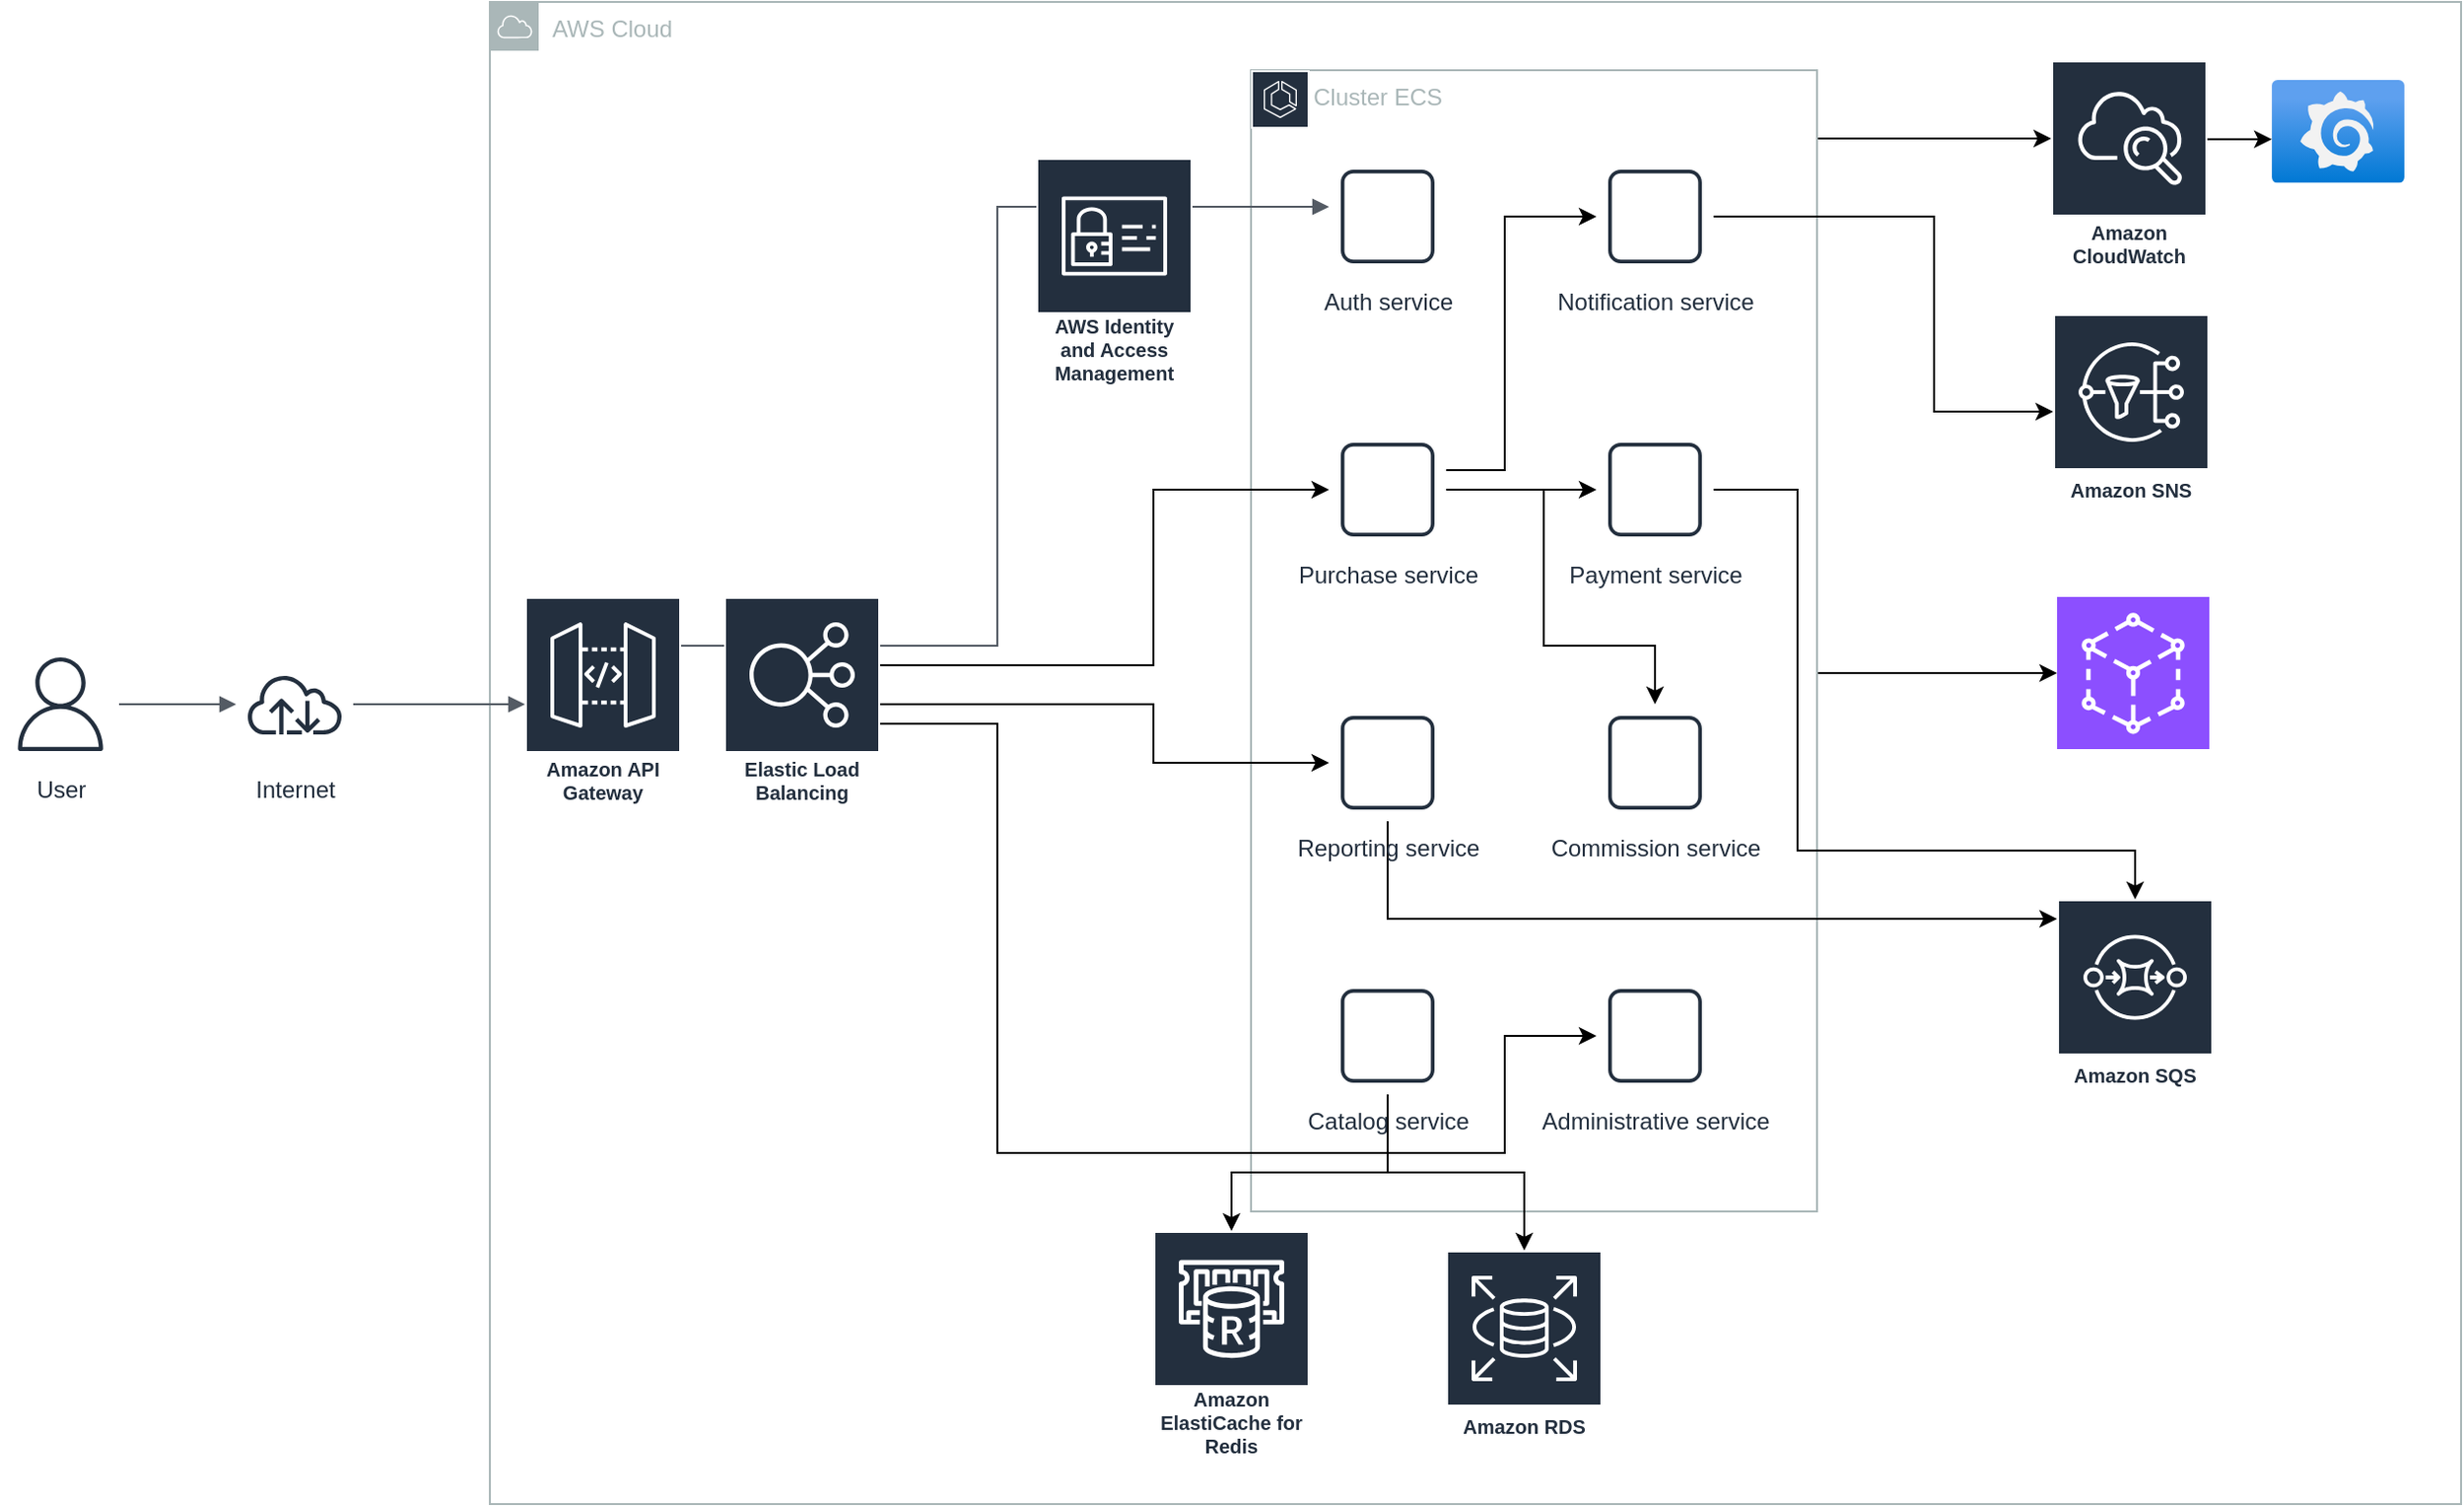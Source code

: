 <mxfile version="27.1.0">
  <diagram name="Vista Física AWS" id="vc_aSVKyxAFfvdqOPNvV">
    <mxGraphModel dx="864" dy="476" grid="1" gridSize="10" guides="1" tooltips="1" connect="1" arrows="1" fold="1" page="1" pageScale="1" pageWidth="827" pageHeight="1169" math="0" shadow="0">
      <root>
        <mxCell id="0" />
        <mxCell id="1" parent="0" />
        <mxCell id="oAxCQ654VfBFCkgefCG7-1" value="AWS Cloud" style="sketch=0;outlineConnect=0;gradientColor=none;html=1;whiteSpace=wrap;fontSize=12;fontStyle=0;shape=mxgraph.aws4.group;grIcon=mxgraph.aws4.group_aws_cloud;strokeColor=#AAB7B8;fillColor=none;verticalAlign=top;align=left;spacingLeft=30;fontColor=#AAB7B8;dashed=0;" vertex="1" parent="1">
          <mxGeometry x="260" y="480" width="1010" height="770" as="geometry" />
        </mxCell>
        <mxCell id="oAxCQ654VfBFCkgefCG7-2" value="Amazon API Gateway" style="sketch=0;outlineConnect=0;fontColor=#232F3E;gradientColor=none;strokeColor=#ffffff;fillColor=#232F3E;dashed=0;verticalLabelPosition=middle;verticalAlign=bottom;align=center;html=1;whiteSpace=wrap;fontSize=10;fontStyle=1;spacing=3;shape=mxgraph.aws4.productIcon;prIcon=mxgraph.aws4.api_gateway;" vertex="1" parent="1">
          <mxGeometry x="278" y="785" width="80" height="110" as="geometry" />
        </mxCell>
        <mxCell id="oAxCQ654VfBFCkgefCG7-3" value="Internet" style="sketch=0;outlineConnect=0;fontColor=#232F3E;gradientColor=none;strokeColor=#232F3E;fillColor=#ffffff;dashed=0;verticalLabelPosition=bottom;verticalAlign=top;align=center;html=1;fontSize=12;fontStyle=0;aspect=fixed;shape=mxgraph.aws4.resourceIcon;resIcon=mxgraph.aws4.internet;" vertex="1" parent="1">
          <mxGeometry x="130" y="810" width="60" height="60" as="geometry" />
        </mxCell>
        <mxCell id="oAxCQ654VfBFCkgefCG7-4" value="User" style="sketch=0;outlineConnect=0;fontColor=#232F3E;gradientColor=none;strokeColor=#232F3E;fillColor=#ffffff;dashed=0;verticalLabelPosition=bottom;verticalAlign=top;align=center;html=1;fontSize=12;fontStyle=0;aspect=fixed;shape=mxgraph.aws4.resourceIcon;resIcon=mxgraph.aws4.user;" vertex="1" parent="1">
          <mxGeometry x="10" y="810" width="60" height="60" as="geometry" />
        </mxCell>
        <mxCell id="oAxCQ654VfBFCkgefCG7-42" style="edgeStyle=orthogonalEdgeStyle;rounded=0;orthogonalLoop=1;jettySize=auto;html=1;" edge="1" parent="1" source="oAxCQ654VfBFCkgefCG7-5" target="oAxCQ654VfBFCkgefCG7-39">
          <mxGeometry relative="1" as="geometry">
            <Array as="points">
              <mxPoint x="1010" y="550" />
              <mxPoint x="1010" y="550" />
            </Array>
          </mxGeometry>
        </mxCell>
        <mxCell id="oAxCQ654VfBFCkgefCG7-76" style="edgeStyle=orthogonalEdgeStyle;rounded=0;orthogonalLoop=1;jettySize=auto;html=1;" edge="1" parent="1" source="oAxCQ654VfBFCkgefCG7-5" target="oAxCQ654VfBFCkgefCG7-35">
          <mxGeometry relative="1" as="geometry">
            <Array as="points">
              <mxPoint x="970" y="824" />
              <mxPoint x="970" y="824" />
            </Array>
          </mxGeometry>
        </mxCell>
        <mxCell id="oAxCQ654VfBFCkgefCG7-5" value="Cluster ECS" style="sketch=0;outlineConnect=0;gradientColor=none;html=1;whiteSpace=wrap;fontSize=12;fontStyle=0;shape=mxgraph.aws4.group;grIcon=mxgraph.aws4.group_aws_cloud;strokeColor=#AAB7B8;fillColor=none;verticalAlign=top;align=left;spacingLeft=30;fontColor=#AAB7B8;dashed=0;" vertex="1" parent="1">
          <mxGeometry x="650" y="515" width="290" height="585" as="geometry" />
        </mxCell>
        <mxCell id="oAxCQ654VfBFCkgefCG7-6" value="" style="sketch=0;outlineConnect=0;fontColor=#232F3E;gradientColor=none;strokeColor=#ffffff;fillColor=#232F3E;dashed=0;verticalLabelPosition=middle;verticalAlign=bottom;align=center;html=1;whiteSpace=wrap;fontSize=10;fontStyle=1;spacing=3;shape=mxgraph.aws4.productIcon;prIcon=mxgraph.aws4.ecs;" vertex="1" parent="1">
          <mxGeometry x="650" y="515" width="30" height="30" as="geometry" />
        </mxCell>
        <mxCell id="oAxCQ654VfBFCkgefCG7-7" value="Auth service" style="sketch=0;outlineConnect=0;fontColor=#232F3E;gradientColor=none;strokeColor=#232F3E;fillColor=#ffffff;dashed=0;verticalLabelPosition=bottom;verticalAlign=top;align=center;html=1;fontSize=12;fontStyle=0;aspect=fixed;shape=mxgraph.aws4.resourceIcon;resIcon=mxgraph.aws4.instance;" vertex="1" parent="1">
          <mxGeometry x="690" y="560" width="60" height="60" as="geometry" />
        </mxCell>
        <mxCell id="oAxCQ654VfBFCkgefCG7-13" value="Amazon RDS" style="sketch=0;outlineConnect=0;fontColor=#232F3E;gradientColor=none;strokeColor=#ffffff;fillColor=#232F3E;dashed=0;verticalLabelPosition=middle;verticalAlign=bottom;align=center;html=1;whiteSpace=wrap;fontSize=10;fontStyle=1;spacing=3;shape=mxgraph.aws4.productIcon;prIcon=mxgraph.aws4.rds;" vertex="1" parent="1">
          <mxGeometry x="750" y="1120" width="80" height="100" as="geometry" />
        </mxCell>
        <mxCell id="oAxCQ654VfBFCkgefCG7-14" value="Amazon SQS" style="sketch=0;outlineConnect=0;fontColor=#232F3E;gradientColor=none;strokeColor=#ffffff;fillColor=#232F3E;dashed=0;verticalLabelPosition=middle;verticalAlign=bottom;align=center;html=1;whiteSpace=wrap;fontSize=10;fontStyle=1;spacing=3;shape=mxgraph.aws4.productIcon;prIcon=mxgraph.aws4.sqs;" vertex="1" parent="1">
          <mxGeometry x="1063" y="940" width="80" height="100" as="geometry" />
        </mxCell>
        <mxCell id="oAxCQ654VfBFCkgefCG7-16" value="Amazon SNS" style="sketch=0;outlineConnect=0;fontColor=#232F3E;gradientColor=none;strokeColor=#ffffff;fillColor=#232F3E;dashed=0;verticalLabelPosition=middle;verticalAlign=bottom;align=center;html=1;whiteSpace=wrap;fontSize=10;fontStyle=1;spacing=3;shape=mxgraph.aws4.productIcon;prIcon=mxgraph.aws4.sns;" vertex="1" parent="1">
          <mxGeometry x="1061" y="640" width="80" height="100" as="geometry" />
        </mxCell>
        <mxCell id="oAxCQ654VfBFCkgefCG7-17" value="" style="edgeStyle=orthogonalEdgeStyle;html=1;endArrow=block;elbow=vertical;startArrow=none;endFill=1;strokeColor=#545B64;rounded=0;" edge="1" parent="1" source="oAxCQ654VfBFCkgefCG7-4" target="oAxCQ654VfBFCkgefCG7-3">
          <mxGeometry width="100" relative="1" as="geometry">
            <mxPoint x="160" y="965" as="sourcePoint" />
            <mxPoint x="260" y="965" as="targetPoint" />
          </mxGeometry>
        </mxCell>
        <mxCell id="oAxCQ654VfBFCkgefCG7-18" value="" style="edgeStyle=orthogonalEdgeStyle;html=1;endArrow=none;elbow=vertical;startArrow=block;startFill=1;strokeColor=#545B64;rounded=0;" edge="1" parent="1" source="oAxCQ654VfBFCkgefCG7-2" target="oAxCQ654VfBFCkgefCG7-3">
          <mxGeometry width="100" relative="1" as="geometry">
            <mxPoint x="260" y="970" as="sourcePoint" />
            <mxPoint x="360" y="970" as="targetPoint" />
          </mxGeometry>
        </mxCell>
        <mxCell id="oAxCQ654VfBFCkgefCG7-19" value="" style="edgeStyle=orthogonalEdgeStyle;html=1;endArrow=block;elbow=vertical;startArrow=none;endFill=1;strokeColor=#545B64;rounded=0;" edge="1" parent="1">
          <mxGeometry width="100" relative="1" as="geometry">
            <mxPoint x="358" y="810" as="sourcePoint" />
            <mxPoint x="690" y="585" as="targetPoint" />
            <Array as="points">
              <mxPoint x="520" y="810" />
              <mxPoint x="520" y="585" />
            </Array>
          </mxGeometry>
        </mxCell>
        <mxCell id="oAxCQ654VfBFCkgefCG7-63" style="edgeStyle=orthogonalEdgeStyle;rounded=0;orthogonalLoop=1;jettySize=auto;html=1;" edge="1" parent="1" source="oAxCQ654VfBFCkgefCG7-34" target="oAxCQ654VfBFCkgefCG7-52">
          <mxGeometry relative="1" as="geometry">
            <Array as="points">
              <mxPoint x="520" y="850" />
              <mxPoint x="520" y="1070" />
              <mxPoint x="780" y="1070" />
              <mxPoint x="780" y="1010" />
            </Array>
          </mxGeometry>
        </mxCell>
        <mxCell id="oAxCQ654VfBFCkgefCG7-69" style="edgeStyle=orthogonalEdgeStyle;rounded=0;orthogonalLoop=1;jettySize=auto;html=1;" edge="1" parent="1" source="oAxCQ654VfBFCkgefCG7-34" target="oAxCQ654VfBFCkgefCG7-47">
          <mxGeometry relative="1" as="geometry">
            <Array as="points">
              <mxPoint x="600" y="820" />
              <mxPoint x="600" y="730" />
            </Array>
          </mxGeometry>
        </mxCell>
        <mxCell id="oAxCQ654VfBFCkgefCG7-70" style="edgeStyle=orthogonalEdgeStyle;rounded=0;orthogonalLoop=1;jettySize=auto;html=1;" edge="1" parent="1" source="oAxCQ654VfBFCkgefCG7-34" target="oAxCQ654VfBFCkgefCG7-48">
          <mxGeometry relative="1" as="geometry">
            <Array as="points">
              <mxPoint x="600" y="840" />
              <mxPoint x="600" y="870" />
            </Array>
          </mxGeometry>
        </mxCell>
        <mxCell id="oAxCQ654VfBFCkgefCG7-34" value="Elastic Load Balancing" style="sketch=0;outlineConnect=0;fontColor=#232F3E;gradientColor=none;strokeColor=#ffffff;fillColor=#232F3E;dashed=0;verticalLabelPosition=middle;verticalAlign=bottom;align=center;html=1;whiteSpace=wrap;fontSize=10;fontStyle=1;spacing=3;shape=mxgraph.aws4.productIcon;prIcon=mxgraph.aws4.elastic_load_balancing;" vertex="1" parent="1">
          <mxGeometry x="380" y="785" width="80" height="110" as="geometry" />
        </mxCell>
        <mxCell id="oAxCQ654VfBFCkgefCG7-35" value="" style="sketch=0;points=[[0,0,0],[0.25,0,0],[0.5,0,0],[0.75,0,0],[1,0,0],[0,1,0],[0.25,1,0],[0.5,1,0],[0.75,1,0],[1,1,0],[0,0.25,0],[0,0.5,0],[0,0.75,0],[1,0.25,0],[1,0.5,0],[1,0.75,0]];outlineConnect=0;fontColor=#232F3E;fillColor=#8C4FFF;strokeColor=#ffffff;dashed=0;verticalLabelPosition=bottom;verticalAlign=top;align=center;html=1;fontSize=12;fontStyle=0;aspect=fixed;shape=mxgraph.aws4.resourceIcon;resIcon=mxgraph.aws4.app_mesh;" vertex="1" parent="1">
          <mxGeometry x="1063" y="785" width="78" height="78" as="geometry" />
        </mxCell>
        <mxCell id="oAxCQ654VfBFCkgefCG7-37" value="AWS Identity and Access Management" style="sketch=0;outlineConnect=0;fontColor=#232F3E;gradientColor=none;strokeColor=#ffffff;fillColor=#232F3E;dashed=0;verticalLabelPosition=middle;verticalAlign=bottom;align=center;html=1;whiteSpace=wrap;fontSize=10;fontStyle=1;spacing=3;shape=mxgraph.aws4.productIcon;prIcon=mxgraph.aws4.identity_and_access_management;" vertex="1" parent="1">
          <mxGeometry x="540" y="560" width="80" height="120" as="geometry" />
        </mxCell>
        <mxCell id="oAxCQ654VfBFCkgefCG7-39" value="Amazon CloudWatch" style="sketch=0;outlineConnect=0;fontColor=#232F3E;gradientColor=none;strokeColor=#ffffff;fillColor=#232F3E;dashed=0;verticalLabelPosition=middle;verticalAlign=bottom;align=center;html=1;whiteSpace=wrap;fontSize=10;fontStyle=1;spacing=3;shape=mxgraph.aws4.productIcon;prIcon=mxgraph.aws4.cloudwatch;" vertex="1" parent="1">
          <mxGeometry x="1060" y="510" width="80" height="110" as="geometry" />
        </mxCell>
        <mxCell id="oAxCQ654VfBFCkgefCG7-43" value="" style="image;aspect=fixed;html=1;points=[];align=center;fontSize=12;image=img/lib/azure2/other/Grafana.svg;" vertex="1" parent="1">
          <mxGeometry x="1173" y="520" width="68" height="52.8" as="geometry" />
        </mxCell>
        <mxCell id="oAxCQ654VfBFCkgefCG7-45" value="Amazon ElastiCache for Redis" style="sketch=0;outlineConnect=0;fontColor=#232F3E;gradientColor=none;strokeColor=#ffffff;fillColor=#232F3E;dashed=0;verticalLabelPosition=middle;verticalAlign=bottom;align=center;html=1;whiteSpace=wrap;fontSize=10;fontStyle=1;spacing=3;shape=mxgraph.aws4.productIcon;prIcon=mxgraph.aws4.elasticache_for_redis;" vertex="1" parent="1">
          <mxGeometry x="600" y="1110" width="80" height="120" as="geometry" />
        </mxCell>
        <mxCell id="oAxCQ654VfBFCkgefCG7-73" style="edgeStyle=orthogonalEdgeStyle;rounded=0;orthogonalLoop=1;jettySize=auto;html=1;" edge="1" parent="1" source="oAxCQ654VfBFCkgefCG7-46" target="oAxCQ654VfBFCkgefCG7-13">
          <mxGeometry relative="1" as="geometry" />
        </mxCell>
        <mxCell id="oAxCQ654VfBFCkgefCG7-74" style="edgeStyle=orthogonalEdgeStyle;rounded=0;orthogonalLoop=1;jettySize=auto;html=1;" edge="1" parent="1" source="oAxCQ654VfBFCkgefCG7-46" target="oAxCQ654VfBFCkgefCG7-45">
          <mxGeometry relative="1" as="geometry">
            <Array as="points">
              <mxPoint x="720" y="1080" />
              <mxPoint x="640" y="1080" />
            </Array>
          </mxGeometry>
        </mxCell>
        <mxCell id="oAxCQ654VfBFCkgefCG7-46" value="Catalog service" style="sketch=0;outlineConnect=0;fontColor=#232F3E;gradientColor=none;strokeColor=#232F3E;fillColor=#ffffff;dashed=0;verticalLabelPosition=bottom;verticalAlign=top;align=center;html=1;fontSize=12;fontStyle=0;aspect=fixed;shape=mxgraph.aws4.resourceIcon;resIcon=mxgraph.aws4.instance;" vertex="1" parent="1">
          <mxGeometry x="690" y="980" width="60" height="60" as="geometry" />
        </mxCell>
        <mxCell id="oAxCQ654VfBFCkgefCG7-59" style="edgeStyle=orthogonalEdgeStyle;rounded=0;orthogonalLoop=1;jettySize=auto;html=1;" edge="1" parent="1" source="oAxCQ654VfBFCkgefCG7-47" target="oAxCQ654VfBFCkgefCG7-49">
          <mxGeometry relative="1" as="geometry">
            <Array as="points">
              <mxPoint x="780" y="720" />
              <mxPoint x="780" y="590" />
            </Array>
          </mxGeometry>
        </mxCell>
        <mxCell id="oAxCQ654VfBFCkgefCG7-64" style="edgeStyle=orthogonalEdgeStyle;rounded=0;orthogonalLoop=1;jettySize=auto;html=1;" edge="1" parent="1" source="oAxCQ654VfBFCkgefCG7-48" target="oAxCQ654VfBFCkgefCG7-14">
          <mxGeometry relative="1" as="geometry">
            <Array as="points">
              <mxPoint x="720" y="950" />
            </Array>
          </mxGeometry>
        </mxCell>
        <mxCell id="oAxCQ654VfBFCkgefCG7-71" style="edgeStyle=orthogonalEdgeStyle;rounded=0;orthogonalLoop=1;jettySize=auto;html=1;" edge="1" parent="1" source="oAxCQ654VfBFCkgefCG7-47" target="oAxCQ654VfBFCkgefCG7-51">
          <mxGeometry relative="1" as="geometry">
            <Array as="points">
              <mxPoint x="800" y="730" />
              <mxPoint x="800" y="810" />
              <mxPoint x="857" y="810" />
            </Array>
          </mxGeometry>
        </mxCell>
        <mxCell id="oAxCQ654VfBFCkgefCG7-72" style="edgeStyle=orthogonalEdgeStyle;rounded=0;orthogonalLoop=1;jettySize=auto;html=1;" edge="1" parent="1" source="oAxCQ654VfBFCkgefCG7-47" target="oAxCQ654VfBFCkgefCG7-50">
          <mxGeometry relative="1" as="geometry" />
        </mxCell>
        <mxCell id="oAxCQ654VfBFCkgefCG7-47" value="Purchase service" style="sketch=0;outlineConnect=0;fontColor=#232F3E;gradientColor=none;strokeColor=#232F3E;fillColor=#ffffff;dashed=0;verticalLabelPosition=bottom;verticalAlign=top;align=center;html=1;fontSize=12;fontStyle=0;aspect=fixed;shape=mxgraph.aws4.resourceIcon;resIcon=mxgraph.aws4.instance;" vertex="1" parent="1">
          <mxGeometry x="690" y="700" width="60" height="60" as="geometry" />
        </mxCell>
        <mxCell id="oAxCQ654VfBFCkgefCG7-75" style="edgeStyle=orthogonalEdgeStyle;rounded=0;orthogonalLoop=1;jettySize=auto;html=1;" edge="1" parent="1" source="oAxCQ654VfBFCkgefCG7-49" target="oAxCQ654VfBFCkgefCG7-16">
          <mxGeometry relative="1" as="geometry">
            <Array as="points">
              <mxPoint x="1000" y="590" />
              <mxPoint x="1000" y="690" />
            </Array>
          </mxGeometry>
        </mxCell>
        <mxCell id="oAxCQ654VfBFCkgefCG7-49" value="Notification service" style="sketch=0;outlineConnect=0;fontColor=#232F3E;gradientColor=none;strokeColor=#232F3E;fillColor=#ffffff;dashed=0;verticalLabelPosition=bottom;verticalAlign=top;align=center;html=1;fontSize=12;fontStyle=0;aspect=fixed;shape=mxgraph.aws4.resourceIcon;resIcon=mxgraph.aws4.instance;" vertex="1" parent="1">
          <mxGeometry x="827" y="560" width="60" height="60" as="geometry" />
        </mxCell>
        <mxCell id="oAxCQ654VfBFCkgefCG7-66" style="edgeStyle=orthogonalEdgeStyle;rounded=0;orthogonalLoop=1;jettySize=auto;html=1;" edge="1" parent="1" source="oAxCQ654VfBFCkgefCG7-50" target="oAxCQ654VfBFCkgefCG7-14">
          <mxGeometry relative="1" as="geometry">
            <mxPoint x="930.0" y="765" as="sourcePoint" />
            <mxPoint x="1133.03" y="915.0" as="targetPoint" />
            <Array as="points">
              <mxPoint x="930" y="730" />
              <mxPoint x="930" y="915" />
            </Array>
          </mxGeometry>
        </mxCell>
        <mxCell id="oAxCQ654VfBFCkgefCG7-50" value="Payment service" style="sketch=0;outlineConnect=0;fontColor=#232F3E;gradientColor=none;strokeColor=#232F3E;fillColor=#ffffff;dashed=0;verticalLabelPosition=bottom;verticalAlign=top;align=center;html=1;fontSize=12;fontStyle=0;aspect=fixed;shape=mxgraph.aws4.resourceIcon;resIcon=mxgraph.aws4.instance;" vertex="1" parent="1">
          <mxGeometry x="827" y="700" width="60" height="60" as="geometry" />
        </mxCell>
        <mxCell id="oAxCQ654VfBFCkgefCG7-51" value="Commission service" style="sketch=0;outlineConnect=0;fontColor=#232F3E;gradientColor=none;strokeColor=#232F3E;fillColor=#ffffff;dashed=0;verticalLabelPosition=bottom;verticalAlign=top;align=center;html=1;fontSize=12;fontStyle=0;aspect=fixed;shape=mxgraph.aws4.resourceIcon;resIcon=mxgraph.aws4.instance;" vertex="1" parent="1">
          <mxGeometry x="827" y="840" width="60" height="60" as="geometry" />
        </mxCell>
        <mxCell id="oAxCQ654VfBFCkgefCG7-52" value="Administrative service" style="sketch=0;outlineConnect=0;fontColor=#232F3E;gradientColor=none;strokeColor=#232F3E;fillColor=#ffffff;dashed=0;verticalLabelPosition=bottom;verticalAlign=top;align=center;html=1;fontSize=12;fontStyle=0;aspect=fixed;shape=mxgraph.aws4.resourceIcon;resIcon=mxgraph.aws4.instance;" vertex="1" parent="1">
          <mxGeometry x="827" y="980" width="60" height="60" as="geometry" />
        </mxCell>
        <mxCell id="oAxCQ654VfBFCkgefCG7-56" style="edgeStyle=orthogonalEdgeStyle;rounded=0;orthogonalLoop=1;jettySize=auto;html=1;entryX=0;entryY=0.656;entryDx=0;entryDy=0;entryPerimeter=0;" edge="1" parent="1">
          <mxGeometry relative="1" as="geometry">
            <mxPoint x="1140" y="550.4" as="sourcePoint" />
            <mxPoint x="1173" y="550.037" as="targetPoint" />
          </mxGeometry>
        </mxCell>
        <mxCell id="oAxCQ654VfBFCkgefCG7-48" value="Reporting service" style="sketch=0;outlineConnect=0;fontColor=#232F3E;gradientColor=none;strokeColor=#232F3E;fillColor=#ffffff;dashed=0;verticalLabelPosition=bottom;verticalAlign=top;align=center;html=1;fontSize=12;fontStyle=0;aspect=fixed;shape=mxgraph.aws4.resourceIcon;resIcon=mxgraph.aws4.instance;" vertex="1" parent="1">
          <mxGeometry x="690" y="840" width="60" height="60" as="geometry" />
        </mxCell>
      </root>
    </mxGraphModel>
  </diagram>
</mxfile>
